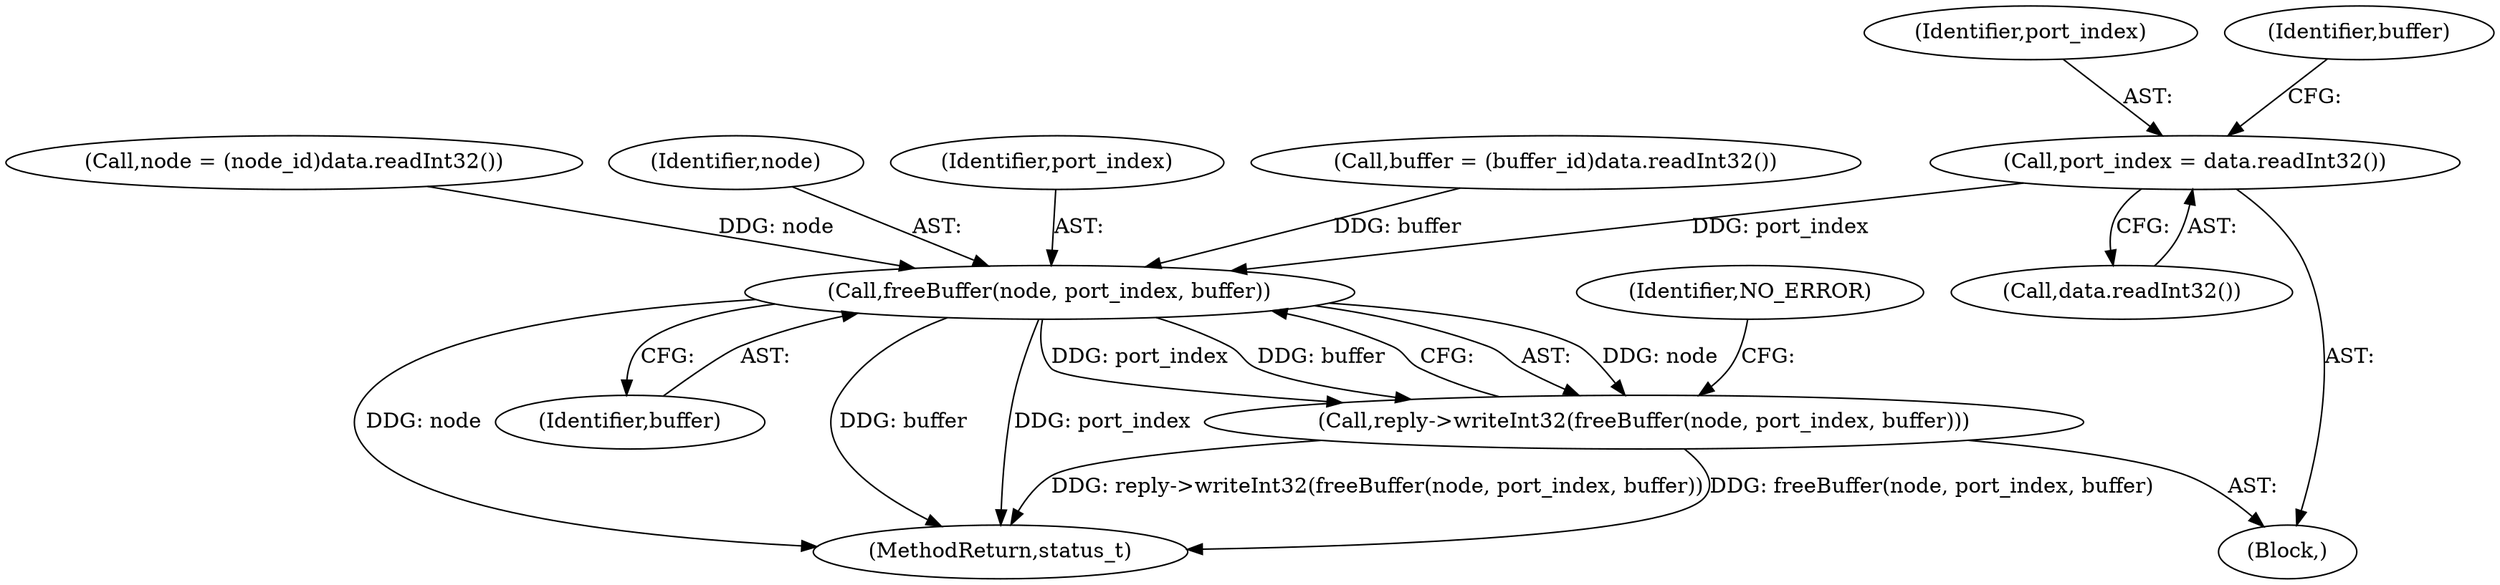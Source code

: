digraph "0_Android_0bb5ced60304da7f61478ffd359e7ba65d72f181@API" {
"1001212" [label="(Call,port_index = data.readInt32())"];
"1001222" [label="(Call,freeBuffer(node, port_index, buffer))"];
"1001221" [label="(Call,reply->writeInt32(freeBuffer(node, port_index, buffer)))"];
"1001214" [label="(Call,data.readInt32())"];
"1001200" [label="(Block,)"];
"1001225" [label="(Identifier,buffer)"];
"1001213" [label="(Identifier,port_index)"];
"1001212" [label="(Call,port_index = data.readInt32())"];
"1001223" [label="(Identifier,node)"];
"1001227" [label="(Identifier,NO_ERROR)"];
"1001224" [label="(Identifier,port_index)"];
"1001216" [label="(Call,buffer = (buffer_id)data.readInt32())"];
"1001217" [label="(Identifier,buffer)"];
"1001206" [label="(Call,node = (node_id)data.readInt32())"];
"1001222" [label="(Call,freeBuffer(node, port_index, buffer))"];
"1001353" [label="(MethodReturn,status_t)"];
"1001221" [label="(Call,reply->writeInt32(freeBuffer(node, port_index, buffer)))"];
"1001212" -> "1001200"  [label="AST: "];
"1001212" -> "1001214"  [label="CFG: "];
"1001213" -> "1001212"  [label="AST: "];
"1001214" -> "1001212"  [label="AST: "];
"1001217" -> "1001212"  [label="CFG: "];
"1001212" -> "1001222"  [label="DDG: port_index"];
"1001222" -> "1001221"  [label="AST: "];
"1001222" -> "1001225"  [label="CFG: "];
"1001223" -> "1001222"  [label="AST: "];
"1001224" -> "1001222"  [label="AST: "];
"1001225" -> "1001222"  [label="AST: "];
"1001221" -> "1001222"  [label="CFG: "];
"1001222" -> "1001353"  [label="DDG: node"];
"1001222" -> "1001353"  [label="DDG: buffer"];
"1001222" -> "1001353"  [label="DDG: port_index"];
"1001222" -> "1001221"  [label="DDG: node"];
"1001222" -> "1001221"  [label="DDG: port_index"];
"1001222" -> "1001221"  [label="DDG: buffer"];
"1001206" -> "1001222"  [label="DDG: node"];
"1001216" -> "1001222"  [label="DDG: buffer"];
"1001221" -> "1001200"  [label="AST: "];
"1001227" -> "1001221"  [label="CFG: "];
"1001221" -> "1001353"  [label="DDG: reply->writeInt32(freeBuffer(node, port_index, buffer))"];
"1001221" -> "1001353"  [label="DDG: freeBuffer(node, port_index, buffer)"];
}
